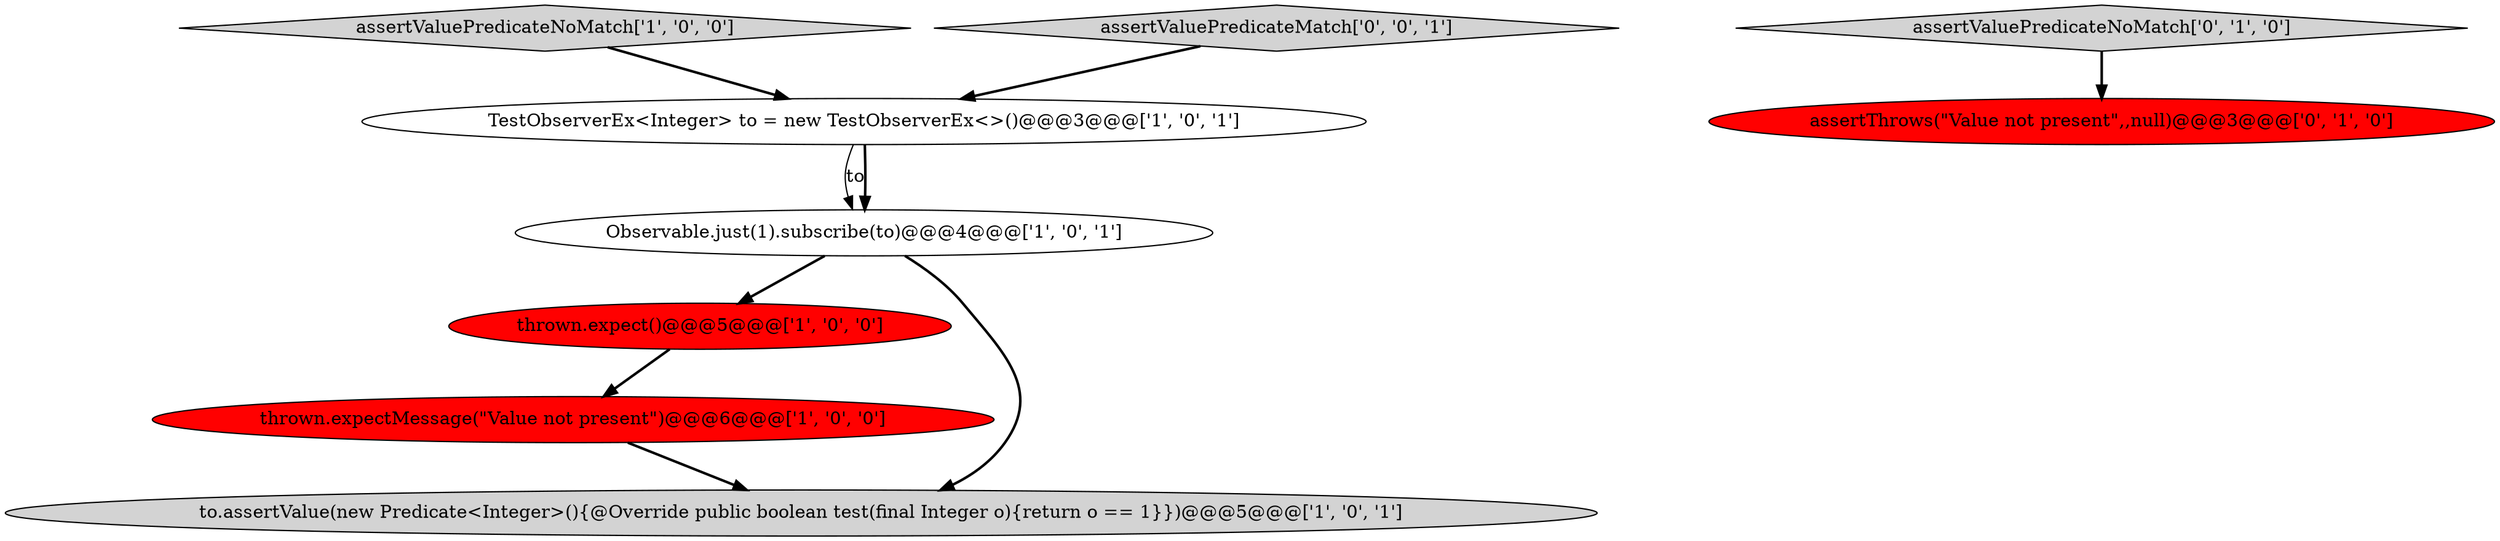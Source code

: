 digraph {
4 [style = filled, label = "assertValuePredicateNoMatch['1', '0', '0']", fillcolor = lightgray, shape = diamond image = "AAA0AAABBB1BBB"];
7 [style = filled, label = "assertValuePredicateNoMatch['0', '1', '0']", fillcolor = lightgray, shape = diamond image = "AAA0AAABBB2BBB"];
5 [style = filled, label = "thrown.expect()@@@5@@@['1', '0', '0']", fillcolor = red, shape = ellipse image = "AAA1AAABBB1BBB"];
8 [style = filled, label = "assertValuePredicateMatch['0', '0', '1']", fillcolor = lightgray, shape = diamond image = "AAA0AAABBB3BBB"];
0 [style = filled, label = "Observable.just(1).subscribe(to)@@@4@@@['1', '0', '1']", fillcolor = white, shape = ellipse image = "AAA0AAABBB1BBB"];
1 [style = filled, label = "to.assertValue(new Predicate<Integer>(){@Override public boolean test(final Integer o){return o == 1}})@@@5@@@['1', '0', '1']", fillcolor = lightgray, shape = ellipse image = "AAA0AAABBB1BBB"];
3 [style = filled, label = "TestObserverEx<Integer> to = new TestObserverEx<>()@@@3@@@['1', '0', '1']", fillcolor = white, shape = ellipse image = "AAA0AAABBB1BBB"];
6 [style = filled, label = "assertThrows(\"Value not present\",,null)@@@3@@@['0', '1', '0']", fillcolor = red, shape = ellipse image = "AAA1AAABBB2BBB"];
2 [style = filled, label = "thrown.expectMessage(\"Value not present\")@@@6@@@['1', '0', '0']", fillcolor = red, shape = ellipse image = "AAA1AAABBB1BBB"];
4->3 [style = bold, label=""];
5->2 [style = bold, label=""];
3->0 [style = solid, label="to"];
0->1 [style = bold, label=""];
2->1 [style = bold, label=""];
3->0 [style = bold, label=""];
7->6 [style = bold, label=""];
0->5 [style = bold, label=""];
8->3 [style = bold, label=""];
}
